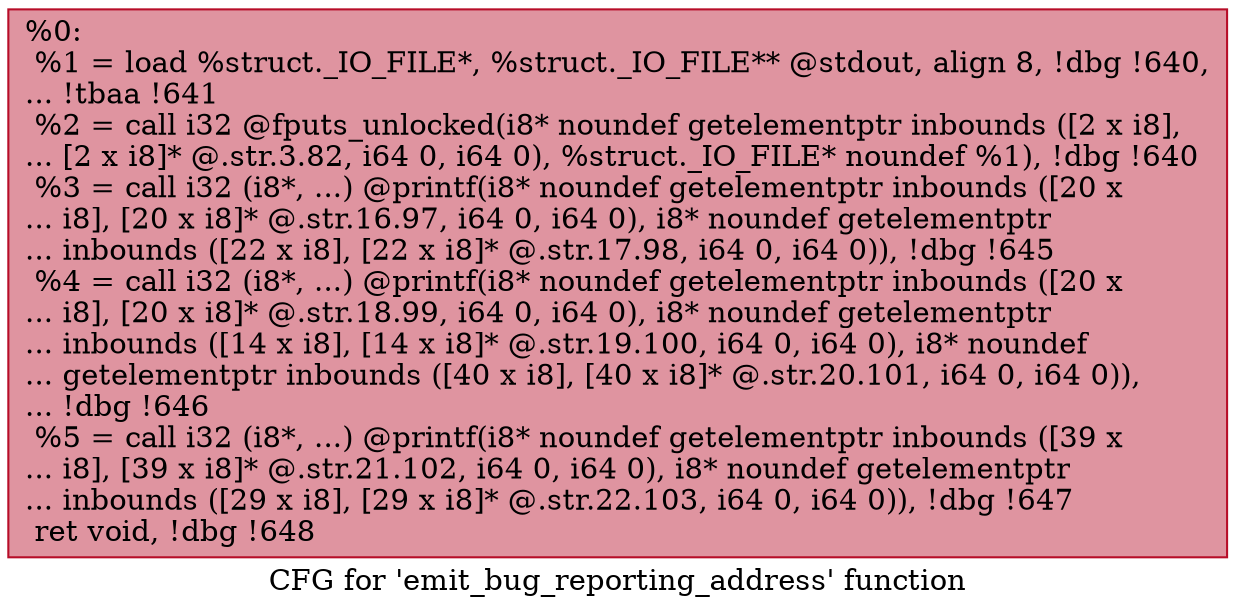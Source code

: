digraph "CFG for 'emit_bug_reporting_address' function" {
	label="CFG for 'emit_bug_reporting_address' function";

	Node0x1280910 [shape=record,color="#b70d28ff", style=filled, fillcolor="#b70d2870",label="{%0:\l  %1 = load %struct._IO_FILE*, %struct._IO_FILE** @stdout, align 8, !dbg !640,\l... !tbaa !641\l  %2 = call i32 @fputs_unlocked(i8* noundef getelementptr inbounds ([2 x i8],\l... [2 x i8]* @.str.3.82, i64 0, i64 0), %struct._IO_FILE* noundef %1), !dbg !640\l  %3 = call i32 (i8*, ...) @printf(i8* noundef getelementptr inbounds ([20 x\l... i8], [20 x i8]* @.str.16.97, i64 0, i64 0), i8* noundef getelementptr\l... inbounds ([22 x i8], [22 x i8]* @.str.17.98, i64 0, i64 0)), !dbg !645\l  %4 = call i32 (i8*, ...) @printf(i8* noundef getelementptr inbounds ([20 x\l... i8], [20 x i8]* @.str.18.99, i64 0, i64 0), i8* noundef getelementptr\l... inbounds ([14 x i8], [14 x i8]* @.str.19.100, i64 0, i64 0), i8* noundef\l... getelementptr inbounds ([40 x i8], [40 x i8]* @.str.20.101, i64 0, i64 0)),\l... !dbg !646\l  %5 = call i32 (i8*, ...) @printf(i8* noundef getelementptr inbounds ([39 x\l... i8], [39 x i8]* @.str.21.102, i64 0, i64 0), i8* noundef getelementptr\l... inbounds ([29 x i8], [29 x i8]* @.str.22.103, i64 0, i64 0)), !dbg !647\l  ret void, !dbg !648\l}"];
}
